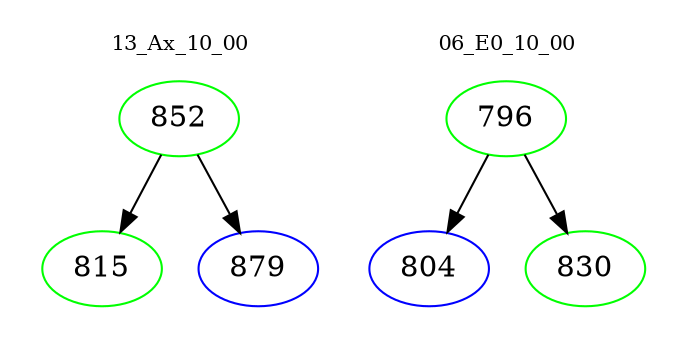 digraph{
subgraph cluster_0 {
color = white
label = "13_Ax_10_00";
fontsize=10;
T0_852 [label="852", color="green"]
T0_852 -> T0_815 [color="black"]
T0_815 [label="815", color="green"]
T0_852 -> T0_879 [color="black"]
T0_879 [label="879", color="blue"]
}
subgraph cluster_1 {
color = white
label = "06_E0_10_00";
fontsize=10;
T1_796 [label="796", color="green"]
T1_796 -> T1_804 [color="black"]
T1_804 [label="804", color="blue"]
T1_796 -> T1_830 [color="black"]
T1_830 [label="830", color="green"]
}
}
